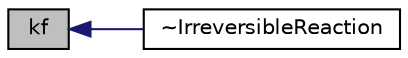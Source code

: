digraph "kf"
{
  bgcolor="transparent";
  edge [fontname="Helvetica",fontsize="10",labelfontname="Helvetica",labelfontsize="10"];
  node [fontname="Helvetica",fontsize="10",shape=record];
  rankdir="LR";
  Node1 [label="kf",height=0.2,width=0.4,color="black", fillcolor="grey75", style="filled", fontcolor="black"];
  Node1 -> Node2 [dir="back",color="midnightblue",fontsize="10",style="solid",fontname="Helvetica"];
  Node2 [label="~IrreversibleReaction",height=0.2,width=0.4,color="black",URL="$a01206.html#a9648ded12b4205e91fc4c60d12aa71e7",tooltip="Destructor. "];
}
